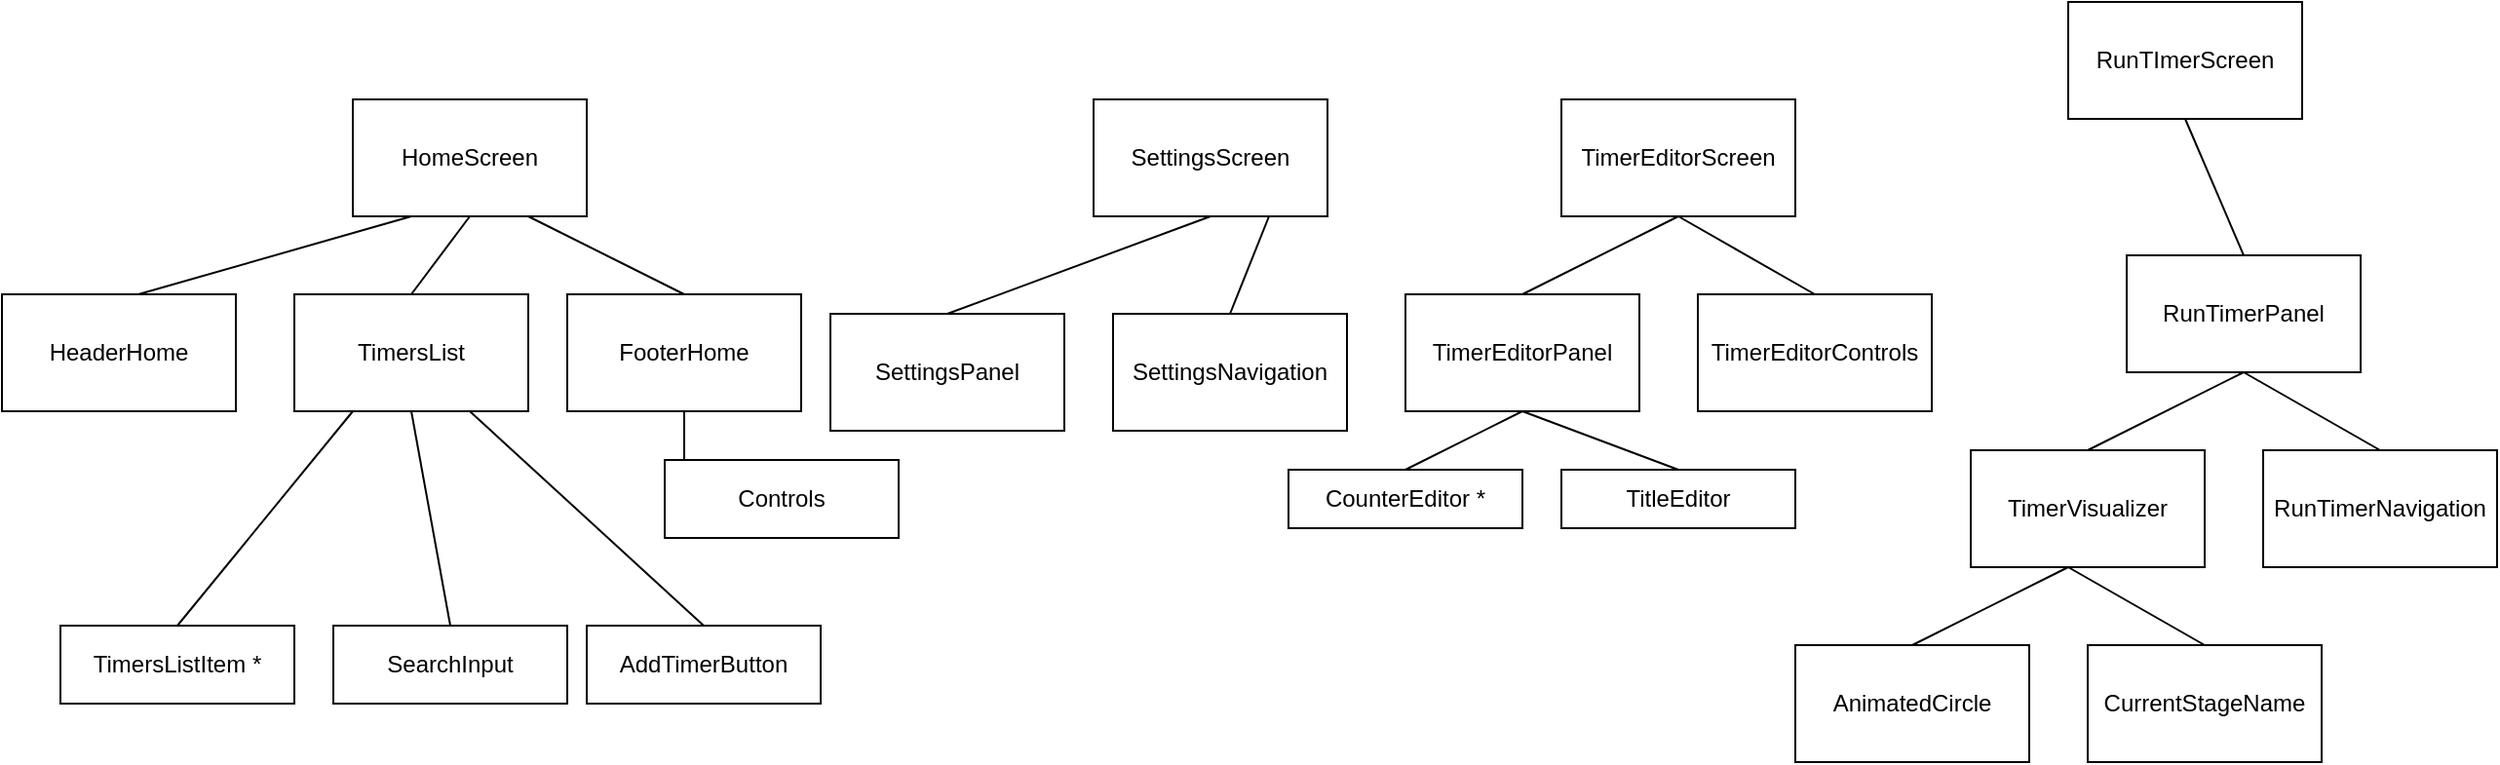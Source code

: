 <mxfile version="20.5.1" type="device"><diagram id="83d1DJpsss3JsY0lfyIx" name="Page-1"><mxGraphModel dx="2477" dy="720" grid="1" gridSize="10" guides="1" tooltips="1" connect="1" arrows="1" fold="1" page="1" pageScale="1" pageWidth="850" pageHeight="1100" math="0" shadow="0"><root><mxCell id="0"/><mxCell id="1" parent="0"/><mxCell id="nr6eGdNaIGUG_5j6_jgm-1" value="HomeScreen" style="rounded=0;whiteSpace=wrap;html=1;" vertex="1" parent="1"><mxGeometry x="60" y="80" width="120" height="60" as="geometry"/></mxCell><mxCell id="nr6eGdNaIGUG_5j6_jgm-2" value="SettingsScreen" style="rounded=0;whiteSpace=wrap;html=1;" vertex="1" parent="1"><mxGeometry x="440" y="80" width="120" height="60" as="geometry"/></mxCell><mxCell id="nr6eGdNaIGUG_5j6_jgm-3" value="TimerEditorScreen" style="rounded=0;whiteSpace=wrap;html=1;" vertex="1" parent="1"><mxGeometry x="680" y="80" width="120" height="60" as="geometry"/></mxCell><mxCell id="nr6eGdNaIGUG_5j6_jgm-4" value="RunTImerScreen" style="rounded=0;whiteSpace=wrap;html=1;" vertex="1" parent="1"><mxGeometry x="940" y="30" width="120" height="60" as="geometry"/></mxCell><mxCell id="nr6eGdNaIGUG_5j6_jgm-5" value="HeaderHome" style="rounded=0;whiteSpace=wrap;html=1;" vertex="1" parent="1"><mxGeometry x="-120" y="180" width="120" height="60" as="geometry"/></mxCell><mxCell id="nr6eGdNaIGUG_5j6_jgm-6" value="FooterHome" style="rounded=0;whiteSpace=wrap;html=1;" vertex="1" parent="1"><mxGeometry x="170" y="180" width="120" height="60" as="geometry"/></mxCell><mxCell id="nr6eGdNaIGUG_5j6_jgm-7" value="" style="endArrow=none;html=1;rounded=0;entryX=0.25;entryY=1;entryDx=0;entryDy=0;" edge="1" parent="1" target="nr6eGdNaIGUG_5j6_jgm-1"><mxGeometry width="50" height="50" relative="1" as="geometry"><mxPoint x="-50" y="180" as="sourcePoint"/><mxPoint y="130" as="targetPoint"/></mxGeometry></mxCell><mxCell id="nr6eGdNaIGUG_5j6_jgm-8" value="" style="endArrow=none;html=1;rounded=0;entryX=0.75;entryY=1;entryDx=0;entryDy=0;exitX=0.5;exitY=0;exitDx=0;exitDy=0;" edge="1" parent="1" source="nr6eGdNaIGUG_5j6_jgm-6" target="nr6eGdNaIGUG_5j6_jgm-1"><mxGeometry width="50" height="50" relative="1" as="geometry"><mxPoint x="-40" y="190" as="sourcePoint"/><mxPoint x="100" y="150" as="targetPoint"/></mxGeometry></mxCell><mxCell id="nr6eGdNaIGUG_5j6_jgm-9" value="TimersList" style="rounded=0;whiteSpace=wrap;html=1;" vertex="1" parent="1"><mxGeometry x="30" y="180" width="120" height="60" as="geometry"/></mxCell><mxCell id="nr6eGdNaIGUG_5j6_jgm-10" value="" style="endArrow=none;html=1;rounded=0;entryX=0.5;entryY=1;entryDx=0;entryDy=0;exitX=0.5;exitY=0;exitDx=0;exitDy=0;" edge="1" parent="1" source="nr6eGdNaIGUG_5j6_jgm-9" target="nr6eGdNaIGUG_5j6_jgm-1"><mxGeometry width="50" height="50" relative="1" as="geometry"><mxPoint x="240" y="190" as="sourcePoint"/><mxPoint x="160" y="150" as="targetPoint"/></mxGeometry></mxCell><mxCell id="nr6eGdNaIGUG_5j6_jgm-11" value="TimersListItem *" style="rounded=0;whiteSpace=wrap;html=1;" vertex="1" parent="1"><mxGeometry x="-90" y="350" width="120" height="40" as="geometry"/></mxCell><mxCell id="nr6eGdNaIGUG_5j6_jgm-12" value="" style="endArrow=none;html=1;rounded=0;entryX=0.25;entryY=1;entryDx=0;entryDy=0;exitX=0.5;exitY=0;exitDx=0;exitDy=0;" edge="1" parent="1" source="nr6eGdNaIGUG_5j6_jgm-11" target="nr6eGdNaIGUG_5j6_jgm-9"><mxGeometry width="50" height="50" relative="1" as="geometry"><mxPoint x="100" y="190" as="sourcePoint"/><mxPoint x="130" y="150" as="targetPoint"/></mxGeometry></mxCell><mxCell id="nr6eGdNaIGUG_5j6_jgm-13" value="SearchInput" style="rounded=0;whiteSpace=wrap;html=1;" vertex="1" parent="1"><mxGeometry x="50" y="350" width="120" height="40" as="geometry"/></mxCell><mxCell id="nr6eGdNaIGUG_5j6_jgm-14" value="AddTimerButton" style="rounded=0;whiteSpace=wrap;html=1;" vertex="1" parent="1"><mxGeometry x="180" y="350" width="120" height="40" as="geometry"/></mxCell><mxCell id="nr6eGdNaIGUG_5j6_jgm-15" value="" style="endArrow=none;html=1;rounded=0;entryX=0.5;entryY=1;entryDx=0;entryDy=0;exitX=0.5;exitY=0;exitDx=0;exitDy=0;" edge="1" parent="1" source="nr6eGdNaIGUG_5j6_jgm-13" target="nr6eGdNaIGUG_5j6_jgm-9"><mxGeometry width="50" height="50" relative="1" as="geometry"><mxPoint x="10" y="300" as="sourcePoint"/><mxPoint x="70" y="250" as="targetPoint"/></mxGeometry></mxCell><mxCell id="nr6eGdNaIGUG_5j6_jgm-16" value="" style="endArrow=none;html=1;rounded=0;entryX=0.75;entryY=1;entryDx=0;entryDy=0;exitX=0.5;exitY=0;exitDx=0;exitDy=0;" edge="1" parent="1" source="nr6eGdNaIGUG_5j6_jgm-14" target="nr6eGdNaIGUG_5j6_jgm-9"><mxGeometry width="50" height="50" relative="1" as="geometry"><mxPoint x="150" y="300" as="sourcePoint"/><mxPoint x="100" y="250" as="targetPoint"/></mxGeometry></mxCell><mxCell id="nr6eGdNaIGUG_5j6_jgm-17" value="SettingsPanel" style="rounded=0;whiteSpace=wrap;html=1;" vertex="1" parent="1"><mxGeometry x="305" y="190" width="120" height="60" as="geometry"/></mxCell><mxCell id="nr6eGdNaIGUG_5j6_jgm-18" value="" style="endArrow=none;html=1;rounded=0;entryX=0.5;entryY=1;entryDx=0;entryDy=0;exitX=0.5;exitY=0;exitDx=0;exitDy=0;" edge="1" parent="1" source="nr6eGdNaIGUG_5j6_jgm-17" target="nr6eGdNaIGUG_5j6_jgm-2"><mxGeometry width="50" height="50" relative="1" as="geometry"><mxPoint x="240" y="190" as="sourcePoint"/><mxPoint x="160" y="150" as="targetPoint"/></mxGeometry></mxCell><mxCell id="nr6eGdNaIGUG_5j6_jgm-19" value="TimerEditorPanel" style="rounded=0;whiteSpace=wrap;html=1;" vertex="1" parent="1"><mxGeometry x="600" y="180" width="120" height="60" as="geometry"/></mxCell><mxCell id="nr6eGdNaIGUG_5j6_jgm-20" value="" style="endArrow=none;html=1;rounded=0;entryX=0.5;entryY=1;entryDx=0;entryDy=0;exitX=0.5;exitY=0;exitDx=0;exitDy=0;" edge="1" parent="1" source="nr6eGdNaIGUG_5j6_jgm-19" target="nr6eGdNaIGUG_5j6_jgm-3"><mxGeometry width="50" height="50" relative="1" as="geometry"><mxPoint x="450" y="190" as="sourcePoint"/><mxPoint x="510" y="150" as="targetPoint"/></mxGeometry></mxCell><mxCell id="nr6eGdNaIGUG_5j6_jgm-21" value="CounterEditor *" style="rounded=0;whiteSpace=wrap;html=1;" vertex="1" parent="1"><mxGeometry x="540" y="270" width="120" height="30" as="geometry"/></mxCell><mxCell id="nr6eGdNaIGUG_5j6_jgm-22" value="" style="endArrow=none;html=1;rounded=0;entryX=0.5;entryY=1;entryDx=0;entryDy=0;exitX=0.5;exitY=0;exitDx=0;exitDy=0;" edge="1" parent="1" source="nr6eGdNaIGUG_5j6_jgm-21" target="nr6eGdNaIGUG_5j6_jgm-19"><mxGeometry width="50" height="50" relative="1" as="geometry"><mxPoint x="670" y="190" as="sourcePoint"/><mxPoint x="700" y="150" as="targetPoint"/></mxGeometry></mxCell><mxCell id="nr6eGdNaIGUG_5j6_jgm-23" value="TitleEditor" style="rounded=0;whiteSpace=wrap;html=1;" vertex="1" parent="1"><mxGeometry x="680" y="270" width="120" height="30" as="geometry"/></mxCell><mxCell id="nr6eGdNaIGUG_5j6_jgm-24" value="" style="endArrow=none;html=1;rounded=0;entryX=0.5;entryY=1;entryDx=0;entryDy=0;exitX=0.5;exitY=0;exitDx=0;exitDy=0;" edge="1" parent="1" source="nr6eGdNaIGUG_5j6_jgm-23" target="nr6eGdNaIGUG_5j6_jgm-19"><mxGeometry width="50" height="50" relative="1" as="geometry"><mxPoint x="610" y="280" as="sourcePoint"/><mxPoint x="670" y="250" as="targetPoint"/></mxGeometry></mxCell><mxCell id="nr6eGdNaIGUG_5j6_jgm-25" value="SettingsNavigation" style="rounded=0;whiteSpace=wrap;html=1;" vertex="1" parent="1"><mxGeometry x="450" y="190" width="120" height="60" as="geometry"/></mxCell><mxCell id="nr6eGdNaIGUG_5j6_jgm-26" value="" style="endArrow=none;html=1;rounded=0;exitX=0.5;exitY=0;exitDx=0;exitDy=0;entryX=0.75;entryY=1;entryDx=0;entryDy=0;" edge="1" parent="1" source="nr6eGdNaIGUG_5j6_jgm-25" target="nr6eGdNaIGUG_5j6_jgm-2"><mxGeometry width="50" height="50" relative="1" as="geometry"><mxPoint x="375" y="200" as="sourcePoint"/><mxPoint x="500" y="140" as="targetPoint"/></mxGeometry></mxCell><mxCell id="nr6eGdNaIGUG_5j6_jgm-27" value="TimerEditorControls" style="rounded=0;whiteSpace=wrap;html=1;" vertex="1" parent="1"><mxGeometry x="750" y="180" width="120" height="60" as="geometry"/></mxCell><mxCell id="nr6eGdNaIGUG_5j6_jgm-28" value="" style="endArrow=none;html=1;rounded=0;entryX=0.5;entryY=1;entryDx=0;entryDy=0;exitX=0.5;exitY=0;exitDx=0;exitDy=0;" edge="1" parent="1" source="nr6eGdNaIGUG_5j6_jgm-27" target="nr6eGdNaIGUG_5j6_jgm-3"><mxGeometry width="50" height="50" relative="1" as="geometry"><mxPoint x="670" y="190" as="sourcePoint"/><mxPoint x="750" y="150" as="targetPoint"/></mxGeometry></mxCell><mxCell id="nr6eGdNaIGUG_5j6_jgm-29" value="TimerVisualizer" style="rounded=0;whiteSpace=wrap;html=1;" vertex="1" parent="1"><mxGeometry x="890" y="260" width="120" height="60" as="geometry"/></mxCell><mxCell id="nr6eGdNaIGUG_5j6_jgm-30" value="" style="endArrow=none;html=1;rounded=0;entryX=0.5;entryY=1;entryDx=0;entryDy=0;exitX=0.5;exitY=0;exitDx=0;exitDy=0;" edge="1" parent="1" source="nr6eGdNaIGUG_5j6_jgm-29"><mxGeometry width="50" height="50" relative="1" as="geometry"><mxPoint x="740" y="270" as="sourcePoint"/><mxPoint x="1030" y="220" as="targetPoint"/></mxGeometry></mxCell><mxCell id="nr6eGdNaIGUG_5j6_jgm-31" value="RunTimerNavigation" style="rounded=0;whiteSpace=wrap;html=1;" vertex="1" parent="1"><mxGeometry x="1040" y="260" width="120" height="60" as="geometry"/></mxCell><mxCell id="nr6eGdNaIGUG_5j6_jgm-32" value="" style="endArrow=none;html=1;rounded=0;entryX=0.5;entryY=1;entryDx=0;entryDy=0;exitX=0.5;exitY=0;exitDx=0;exitDy=0;" edge="1" parent="1" source="nr6eGdNaIGUG_5j6_jgm-31"><mxGeometry width="50" height="50" relative="1" as="geometry"><mxPoint x="960" y="270" as="sourcePoint"/><mxPoint x="1030" y="220" as="targetPoint"/></mxGeometry></mxCell><mxCell id="nr6eGdNaIGUG_5j6_jgm-33" value="RunTimerPanel" style="rounded=0;whiteSpace=wrap;html=1;" vertex="1" parent="1"><mxGeometry x="970" y="160" width="120" height="60" as="geometry"/></mxCell><mxCell id="nr6eGdNaIGUG_5j6_jgm-34" value="" style="endArrow=none;html=1;rounded=0;entryX=0.5;entryY=1;entryDx=0;entryDy=0;exitX=0.5;exitY=0;exitDx=0;exitDy=0;" edge="1" parent="1" source="nr6eGdNaIGUG_5j6_jgm-33" target="nr6eGdNaIGUG_5j6_jgm-4"><mxGeometry width="50" height="50" relative="1" as="geometry"><mxPoint x="830" y="270" as="sourcePoint"/><mxPoint x="880" y="220" as="targetPoint"/></mxGeometry></mxCell><mxCell id="nr6eGdNaIGUG_5j6_jgm-35" value="AnimatedCircle" style="rounded=0;whiteSpace=wrap;html=1;" vertex="1" parent="1"><mxGeometry x="800" y="360" width="120" height="60" as="geometry"/></mxCell><mxCell id="nr6eGdNaIGUG_5j6_jgm-36" value="" style="endArrow=none;html=1;rounded=0;entryX=0.5;entryY=1;entryDx=0;entryDy=0;exitX=0.5;exitY=0;exitDx=0;exitDy=0;" edge="1" parent="1" source="nr6eGdNaIGUG_5j6_jgm-35"><mxGeometry width="50" height="50" relative="1" as="geometry"><mxPoint x="650" y="370" as="sourcePoint"/><mxPoint x="940" y="320" as="targetPoint"/></mxGeometry></mxCell><mxCell id="nr6eGdNaIGUG_5j6_jgm-37" value="CurrentStageName" style="rounded=0;whiteSpace=wrap;html=1;" vertex="1" parent="1"><mxGeometry x="950" y="360" width="120" height="60" as="geometry"/></mxCell><mxCell id="nr6eGdNaIGUG_5j6_jgm-38" value="" style="endArrow=none;html=1;rounded=0;entryX=0.5;entryY=1;entryDx=0;entryDy=0;exitX=0.5;exitY=0;exitDx=0;exitDy=0;" edge="1" parent="1" source="nr6eGdNaIGUG_5j6_jgm-37"><mxGeometry width="50" height="50" relative="1" as="geometry"><mxPoint x="870" y="370" as="sourcePoint"/><mxPoint x="940" y="320" as="targetPoint"/></mxGeometry></mxCell><mxCell id="nr6eGdNaIGUG_5j6_jgm-39" value="" style="endArrow=none;html=1;rounded=0;exitX=0.5;exitY=1;exitDx=0;exitDy=0;" edge="1" parent="1" source="nr6eGdNaIGUG_5j6_jgm-6"><mxGeometry width="50" height="50" relative="1" as="geometry"><mxPoint x="380" y="280" as="sourcePoint"/><mxPoint x="230" y="270" as="targetPoint"/></mxGeometry></mxCell><mxCell id="nr6eGdNaIGUG_5j6_jgm-44" value="Controls" style="rounded=0;whiteSpace=wrap;html=1;" vertex="1" parent="1"><mxGeometry x="220" y="265" width="120" height="40" as="geometry"/></mxCell></root></mxGraphModel></diagram></mxfile>